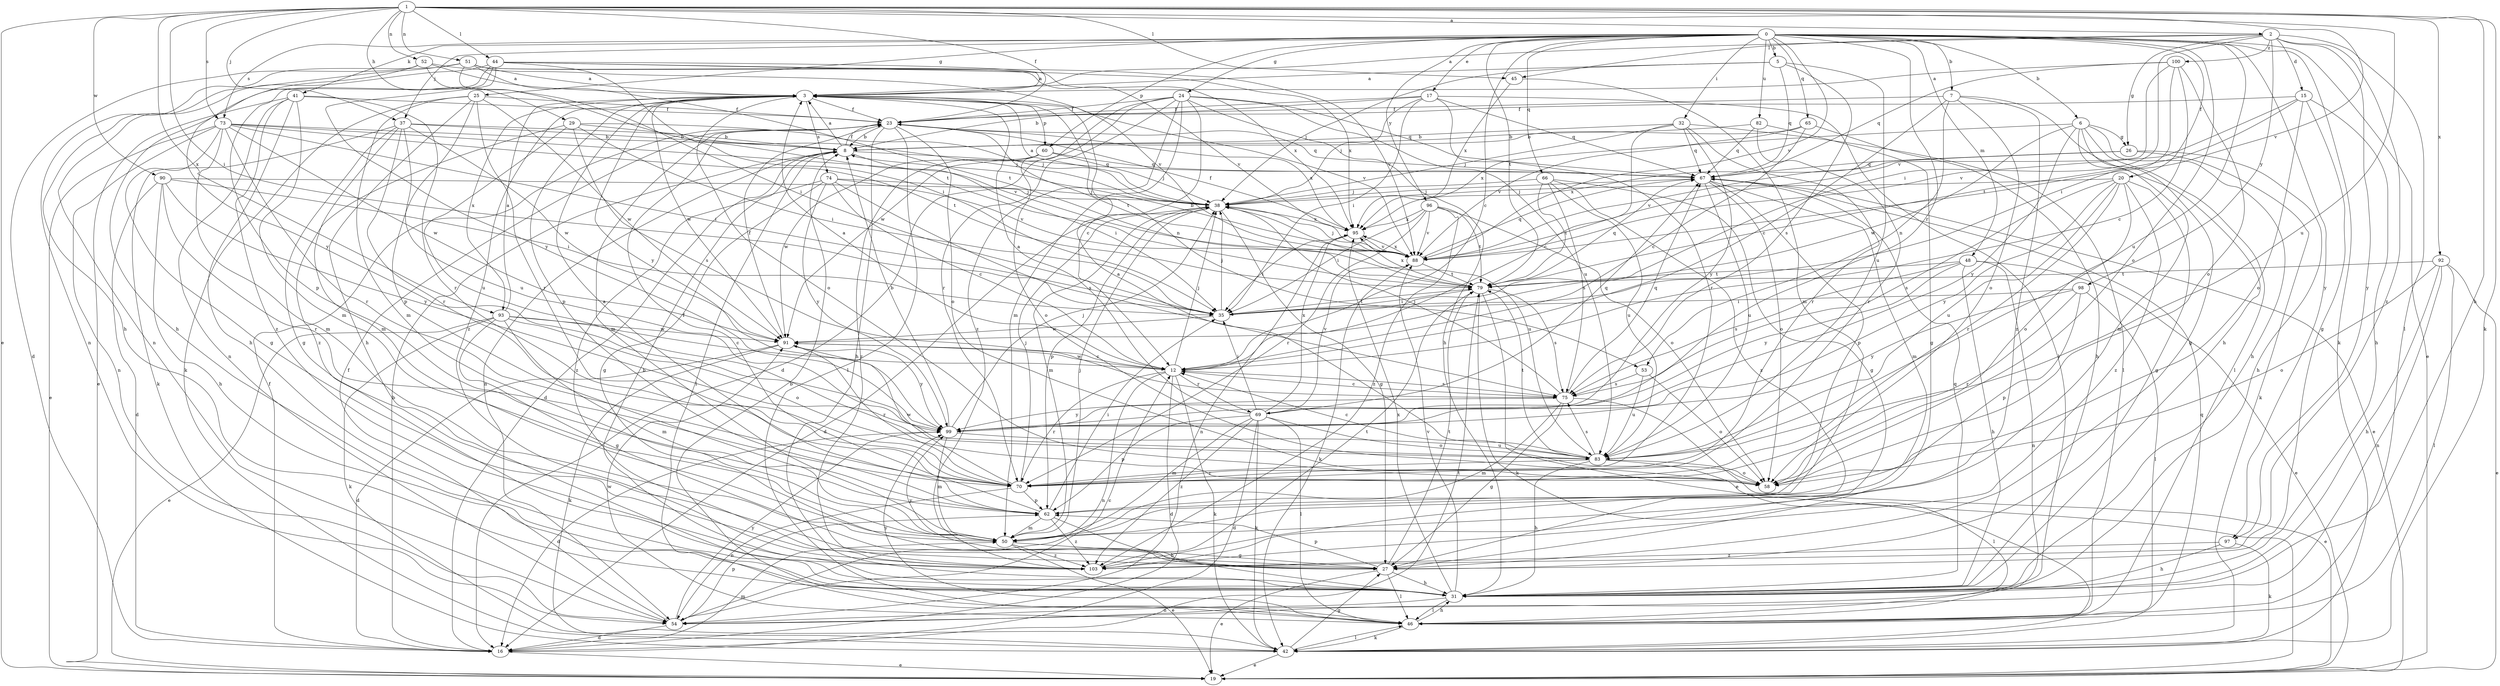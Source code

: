 strict digraph  {
0;
1;
2;
3;
5;
6;
7;
8;
12;
15;
16;
17;
19;
20;
23;
24;
25;
26;
27;
29;
31;
32;
35;
37;
38;
41;
42;
44;
45;
46;
48;
50;
51;
52;
53;
54;
58;
60;
62;
65;
66;
67;
69;
70;
73;
74;
75;
79;
82;
83;
88;
90;
91;
92;
93;
95;
96;
97;
98;
99;
100;
103;
0 -> 5  [label=b];
0 -> 6  [label=b];
0 -> 7  [label=b];
0 -> 12  [label=c];
0 -> 17  [label=e];
0 -> 19  [label=e];
0 -> 20  [label=f];
0 -> 24  [label=g];
0 -> 25  [label=g];
0 -> 32  [label=i];
0 -> 37  [label=j];
0 -> 41  [label=k];
0 -> 42  [label=k];
0 -> 48  [label=m];
0 -> 58  [label=o];
0 -> 60  [label=p];
0 -> 65  [label=q];
0 -> 66  [label=q];
0 -> 69  [label=r];
0 -> 73  [label=s];
0 -> 79  [label=t];
0 -> 82  [label=u];
0 -> 83  [label=u];
0 -> 88  [label=v];
0 -> 96  [label=y];
0 -> 97  [label=y];
1 -> 2  [label=a];
1 -> 19  [label=e];
1 -> 23  [label=f];
1 -> 29  [label=h];
1 -> 31  [label=h];
1 -> 35  [label=i];
1 -> 37  [label=j];
1 -> 42  [label=k];
1 -> 44  [label=l];
1 -> 45  [label=l];
1 -> 51  [label=n];
1 -> 52  [label=n];
1 -> 73  [label=s];
1 -> 83  [label=u];
1 -> 88  [label=v];
1 -> 90  [label=w];
1 -> 92  [label=x];
1 -> 93  [label=x];
2 -> 3  [label=a];
2 -> 15  [label=d];
2 -> 26  [label=g];
2 -> 35  [label=i];
2 -> 45  [label=l];
2 -> 46  [label=l];
2 -> 97  [label=y];
2 -> 98  [label=y];
2 -> 100  [label=z];
2 -> 103  [label=z];
3 -> 23  [label=f];
3 -> 53  [label=n];
3 -> 58  [label=o];
3 -> 60  [label=p];
3 -> 62  [label=p];
3 -> 74  [label=s];
3 -> 88  [label=v];
3 -> 91  [label=w];
3 -> 93  [label=x];
3 -> 99  [label=y];
3 -> 103  [label=z];
5 -> 3  [label=a];
5 -> 38  [label=j];
5 -> 67  [label=q];
5 -> 75  [label=s];
5 -> 83  [label=u];
6 -> 26  [label=g];
6 -> 27  [label=g];
6 -> 31  [label=h];
6 -> 46  [label=l];
6 -> 50  [label=m];
6 -> 91  [label=w];
6 -> 95  [label=x];
6 -> 99  [label=y];
7 -> 12  [label=c];
7 -> 23  [label=f];
7 -> 31  [label=h];
7 -> 53  [label=n];
7 -> 58  [label=o];
7 -> 103  [label=z];
8 -> 3  [label=a];
8 -> 16  [label=d];
8 -> 23  [label=f];
8 -> 35  [label=i];
8 -> 46  [label=l];
8 -> 54  [label=n];
8 -> 67  [label=q];
12 -> 3  [label=a];
12 -> 16  [label=d];
12 -> 38  [label=j];
12 -> 42  [label=k];
12 -> 54  [label=n];
12 -> 69  [label=r];
12 -> 70  [label=r];
12 -> 75  [label=s];
12 -> 91  [label=w];
15 -> 23  [label=f];
15 -> 27  [label=g];
15 -> 31  [label=h];
15 -> 58  [label=o];
15 -> 79  [label=t];
15 -> 88  [label=v];
16 -> 8  [label=b];
16 -> 19  [label=e];
16 -> 23  [label=f];
16 -> 50  [label=m];
16 -> 79  [label=t];
17 -> 8  [label=b];
17 -> 23  [label=f];
17 -> 35  [label=i];
17 -> 38  [label=j];
17 -> 46  [label=l];
17 -> 67  [label=q];
17 -> 70  [label=r];
20 -> 27  [label=g];
20 -> 38  [label=j];
20 -> 58  [label=o];
20 -> 70  [label=r];
20 -> 75  [label=s];
20 -> 83  [label=u];
20 -> 99  [label=y];
20 -> 103  [label=z];
23 -> 8  [label=b];
23 -> 31  [label=h];
23 -> 46  [label=l];
23 -> 50  [label=m];
23 -> 58  [label=o];
23 -> 67  [label=q];
23 -> 79  [label=t];
23 -> 95  [label=x];
24 -> 12  [label=c];
24 -> 16  [label=d];
24 -> 23  [label=f];
24 -> 31  [label=h];
24 -> 50  [label=m];
24 -> 67  [label=q];
24 -> 70  [label=r];
24 -> 83  [label=u];
24 -> 91  [label=w];
24 -> 103  [label=z];
25 -> 23  [label=f];
25 -> 31  [label=h];
25 -> 42  [label=k];
25 -> 50  [label=m];
25 -> 62  [label=p];
25 -> 70  [label=r];
25 -> 91  [label=w];
26 -> 31  [label=h];
26 -> 42  [label=k];
26 -> 67  [label=q];
26 -> 88  [label=v];
26 -> 95  [label=x];
27 -> 19  [label=e];
27 -> 31  [label=h];
27 -> 46  [label=l];
27 -> 62  [label=p];
27 -> 79  [label=t];
27 -> 99  [label=y];
29 -> 8  [label=b];
29 -> 35  [label=i];
29 -> 38  [label=j];
29 -> 75  [label=s];
29 -> 83  [label=u];
29 -> 103  [label=z];
31 -> 8  [label=b];
31 -> 46  [label=l];
31 -> 54  [label=n];
31 -> 67  [label=q];
31 -> 88  [label=v];
31 -> 95  [label=x];
32 -> 8  [label=b];
32 -> 12  [label=c];
32 -> 38  [label=j];
32 -> 46  [label=l];
32 -> 67  [label=q];
32 -> 70  [label=r];
32 -> 99  [label=y];
35 -> 38  [label=j];
35 -> 79  [label=t];
35 -> 91  [label=w];
37 -> 8  [label=b];
37 -> 27  [label=g];
37 -> 38  [label=j];
37 -> 42  [label=k];
37 -> 50  [label=m];
37 -> 70  [label=r];
37 -> 83  [label=u];
37 -> 91  [label=w];
38 -> 3  [label=a];
38 -> 16  [label=d];
38 -> 27  [label=g];
38 -> 50  [label=m];
38 -> 62  [label=p];
38 -> 83  [label=u];
38 -> 95  [label=x];
41 -> 19  [label=e];
41 -> 23  [label=f];
41 -> 31  [label=h];
41 -> 50  [label=m];
41 -> 54  [label=n];
41 -> 70  [label=r];
41 -> 103  [label=z];
42 -> 19  [label=e];
42 -> 27  [label=g];
42 -> 46  [label=l];
42 -> 67  [label=q];
44 -> 3  [label=a];
44 -> 31  [label=h];
44 -> 35  [label=i];
44 -> 54  [label=n];
44 -> 62  [label=p];
44 -> 88  [label=v];
44 -> 95  [label=x];
44 -> 99  [label=y];
45 -> 50  [label=m];
45 -> 95  [label=x];
46 -> 8  [label=b];
46 -> 31  [label=h];
46 -> 42  [label=k];
46 -> 91  [label=w];
46 -> 99  [label=y];
48 -> 19  [label=e];
48 -> 31  [label=h];
48 -> 54  [label=n];
48 -> 75  [label=s];
48 -> 79  [label=t];
48 -> 99  [label=y];
50 -> 19  [label=e];
50 -> 27  [label=g];
50 -> 38  [label=j];
50 -> 103  [label=z];
51 -> 3  [label=a];
51 -> 31  [label=h];
51 -> 35  [label=i];
51 -> 54  [label=n];
51 -> 79  [label=t];
51 -> 88  [label=v];
51 -> 95  [label=x];
52 -> 3  [label=a];
52 -> 16  [label=d];
52 -> 79  [label=t];
52 -> 88  [label=v];
52 -> 99  [label=y];
53 -> 58  [label=o];
53 -> 75  [label=s];
53 -> 83  [label=u];
54 -> 12  [label=c];
54 -> 16  [label=d];
54 -> 23  [label=f];
54 -> 62  [label=p];
54 -> 99  [label=y];
60 -> 38  [label=j];
60 -> 58  [label=o];
60 -> 67  [label=q];
60 -> 91  [label=w];
60 -> 103  [label=z];
62 -> 3  [label=a];
62 -> 23  [label=f];
62 -> 31  [label=h];
62 -> 35  [label=i];
62 -> 50  [label=m];
62 -> 103  [label=z];
65 -> 8  [label=b];
65 -> 12  [label=c];
65 -> 31  [label=h];
65 -> 88  [label=v];
66 -> 27  [label=g];
66 -> 38  [label=j];
66 -> 75  [label=s];
66 -> 79  [label=t];
66 -> 83  [label=u];
66 -> 103  [label=z];
67 -> 19  [label=e];
67 -> 38  [label=j];
67 -> 50  [label=m];
67 -> 58  [label=o];
67 -> 62  [label=p];
67 -> 83  [label=u];
69 -> 3  [label=a];
69 -> 16  [label=d];
69 -> 35  [label=i];
69 -> 42  [label=k];
69 -> 46  [label=l];
69 -> 50  [label=m];
69 -> 58  [label=o];
69 -> 62  [label=p];
69 -> 67  [label=q];
69 -> 88  [label=v];
69 -> 95  [label=x];
69 -> 103  [label=z];
70 -> 38  [label=j];
70 -> 54  [label=n];
70 -> 62  [label=p];
70 -> 91  [label=w];
73 -> 8  [label=b];
73 -> 19  [label=e];
73 -> 27  [label=g];
73 -> 35  [label=i];
73 -> 50  [label=m];
73 -> 54  [label=n];
73 -> 70  [label=r];
73 -> 79  [label=t];
73 -> 88  [label=v];
73 -> 91  [label=w];
74 -> 12  [label=c];
74 -> 27  [label=g];
74 -> 38  [label=j];
74 -> 75  [label=s];
74 -> 88  [label=v];
74 -> 99  [label=y];
74 -> 103  [label=z];
75 -> 12  [label=c];
75 -> 19  [label=e];
75 -> 27  [label=g];
75 -> 38  [label=j];
75 -> 50  [label=m];
75 -> 67  [label=q];
75 -> 99  [label=y];
79 -> 19  [label=e];
79 -> 35  [label=i];
79 -> 42  [label=k];
79 -> 67  [label=q];
79 -> 75  [label=s];
79 -> 95  [label=x];
82 -> 8  [label=b];
82 -> 27  [label=g];
82 -> 67  [label=q];
82 -> 70  [label=r];
83 -> 3  [label=a];
83 -> 12  [label=c];
83 -> 31  [label=h];
83 -> 46  [label=l];
83 -> 58  [label=o];
83 -> 70  [label=r];
83 -> 75  [label=s];
83 -> 79  [label=t];
88 -> 8  [label=b];
88 -> 38  [label=j];
88 -> 42  [label=k];
88 -> 67  [label=q];
88 -> 79  [label=t];
88 -> 95  [label=x];
90 -> 16  [label=d];
90 -> 31  [label=h];
90 -> 35  [label=i];
90 -> 38  [label=j];
90 -> 70  [label=r];
90 -> 99  [label=y];
91 -> 12  [label=c];
91 -> 16  [label=d];
91 -> 23  [label=f];
91 -> 42  [label=k];
91 -> 70  [label=r];
91 -> 99  [label=y];
92 -> 19  [label=e];
92 -> 31  [label=h];
92 -> 46  [label=l];
92 -> 54  [label=n];
92 -> 58  [label=o];
92 -> 79  [label=t];
93 -> 3  [label=a];
93 -> 12  [label=c];
93 -> 19  [label=e];
93 -> 27  [label=g];
93 -> 42  [label=k];
93 -> 50  [label=m];
93 -> 58  [label=o];
93 -> 91  [label=w];
95 -> 23  [label=f];
95 -> 35  [label=i];
95 -> 54  [label=n];
95 -> 88  [label=v];
96 -> 35  [label=i];
96 -> 58  [label=o];
96 -> 70  [label=r];
96 -> 79  [label=t];
96 -> 88  [label=v];
96 -> 95  [label=x];
96 -> 103  [label=z];
97 -> 31  [label=h];
97 -> 42  [label=k];
97 -> 103  [label=z];
98 -> 35  [label=i];
98 -> 46  [label=l];
98 -> 62  [label=p];
98 -> 70  [label=r];
98 -> 99  [label=y];
99 -> 8  [label=b];
99 -> 16  [label=d];
99 -> 38  [label=j];
99 -> 50  [label=m];
99 -> 83  [label=u];
100 -> 3  [label=a];
100 -> 12  [label=c];
100 -> 35  [label=i];
100 -> 58  [label=o];
100 -> 67  [label=q];
100 -> 88  [label=v];
103 -> 79  [label=t];
}
